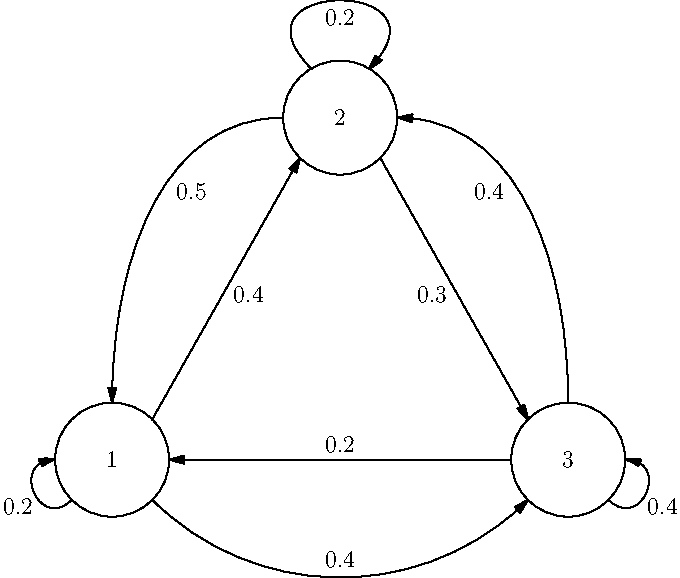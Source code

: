 size(12cm); 

draw(unitcircle);
draw(shift((8,0))*unitcircle);
draw(shift((4,6))*unitcircle);

draw((7,0)--(1,0),Arrow);
draw((0.7,-0.7){SE}..{NE}(7.3,-0.7),Arrow);
draw((-0.7,-0.7){SW}..{E}(-1,0),Arrow);

draw((0.7,0.7)--(3.3,5.3),Arrow);
draw((3,6){W}..{S}(0,1),Arrow);
draw((3.5,6.85){NW}..{SW}(4.5,6.85),Arrow);

draw((4.7,5.3)--(7.3,0.7),Arrow);
draw((8,1){N}..{W}(5,6),Arrow);
draw((8.7,-0.7){SE}..{W}(9,0),Arrow);

label("$1$",(0,0));
label("$2$",(4,6));
label("$3$",(8,0));

label("$0.4$",(4,-2),N);
label("$0.4$",(2,2.9),E);
label("$0.2$",(-1.3,-0.6),SW);

label("$0.3$",(6,2.9),W);
label("$0.5$",(1,4.7),E);
label("$0.2$",(4,7.5),N);

label("$0.2$",(4,0),N);
label("$0.4$",(7,4.7),W);
label("$0.4$",(9.3,-0.6),SE);


